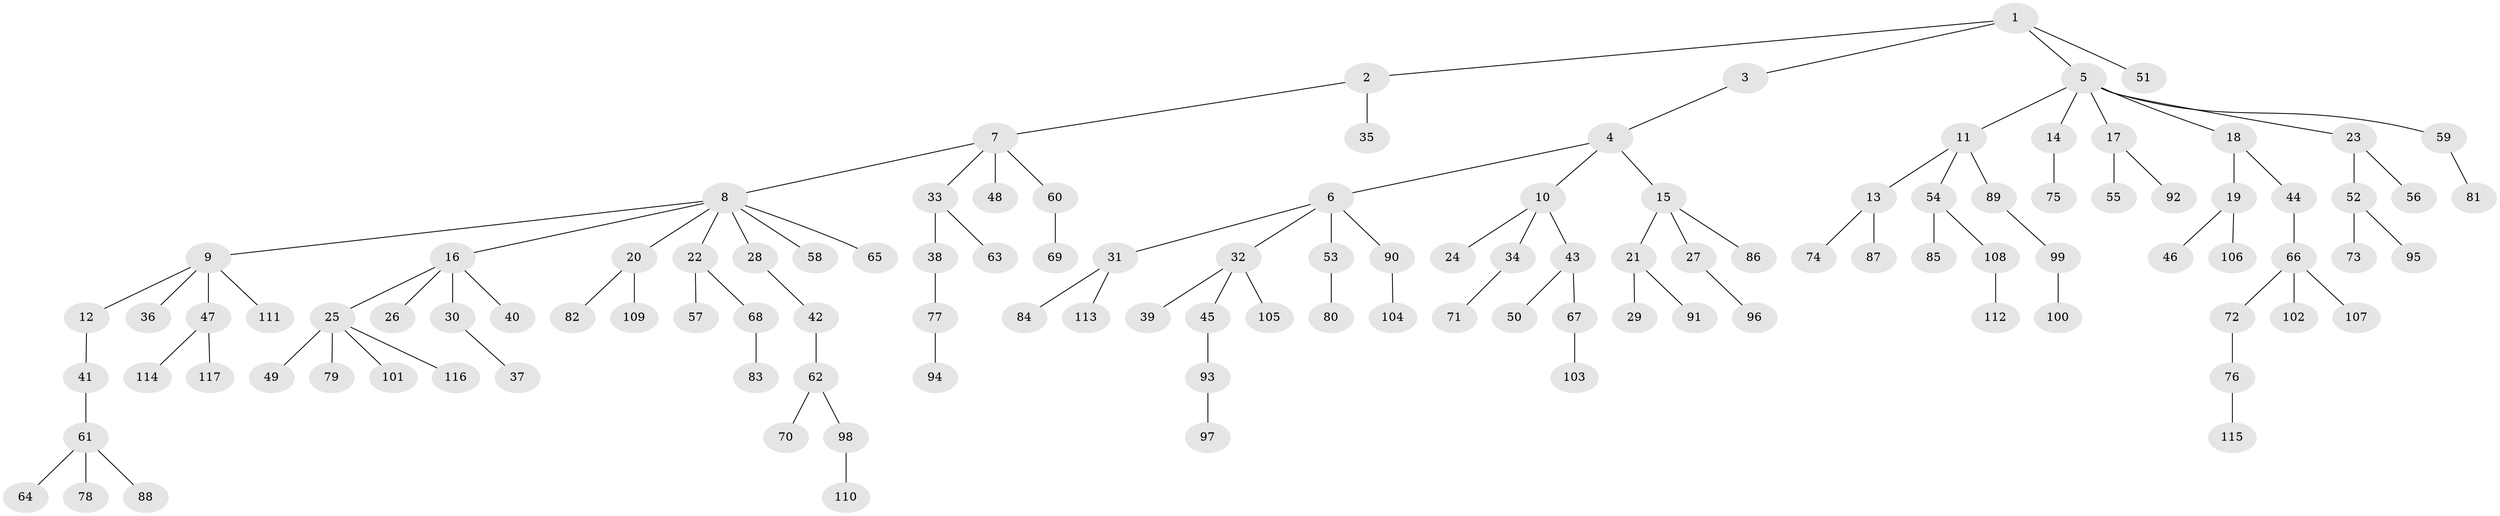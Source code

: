 // Generated by graph-tools (version 1.1) at 2025/52/03/09/25 04:52:27]
// undirected, 117 vertices, 116 edges
graph export_dot {
graph [start="1"]
  node [color=gray90,style=filled];
  1;
  2;
  3;
  4;
  5;
  6;
  7;
  8;
  9;
  10;
  11;
  12;
  13;
  14;
  15;
  16;
  17;
  18;
  19;
  20;
  21;
  22;
  23;
  24;
  25;
  26;
  27;
  28;
  29;
  30;
  31;
  32;
  33;
  34;
  35;
  36;
  37;
  38;
  39;
  40;
  41;
  42;
  43;
  44;
  45;
  46;
  47;
  48;
  49;
  50;
  51;
  52;
  53;
  54;
  55;
  56;
  57;
  58;
  59;
  60;
  61;
  62;
  63;
  64;
  65;
  66;
  67;
  68;
  69;
  70;
  71;
  72;
  73;
  74;
  75;
  76;
  77;
  78;
  79;
  80;
  81;
  82;
  83;
  84;
  85;
  86;
  87;
  88;
  89;
  90;
  91;
  92;
  93;
  94;
  95;
  96;
  97;
  98;
  99;
  100;
  101;
  102;
  103;
  104;
  105;
  106;
  107;
  108;
  109;
  110;
  111;
  112;
  113;
  114;
  115;
  116;
  117;
  1 -- 2;
  1 -- 3;
  1 -- 5;
  1 -- 51;
  2 -- 7;
  2 -- 35;
  3 -- 4;
  4 -- 6;
  4 -- 10;
  4 -- 15;
  5 -- 11;
  5 -- 14;
  5 -- 17;
  5 -- 18;
  5 -- 23;
  5 -- 59;
  6 -- 31;
  6 -- 32;
  6 -- 53;
  6 -- 90;
  7 -- 8;
  7 -- 33;
  7 -- 48;
  7 -- 60;
  8 -- 9;
  8 -- 16;
  8 -- 20;
  8 -- 22;
  8 -- 28;
  8 -- 58;
  8 -- 65;
  9 -- 12;
  9 -- 36;
  9 -- 47;
  9 -- 111;
  10 -- 24;
  10 -- 34;
  10 -- 43;
  11 -- 13;
  11 -- 54;
  11 -- 89;
  12 -- 41;
  13 -- 74;
  13 -- 87;
  14 -- 75;
  15 -- 21;
  15 -- 27;
  15 -- 86;
  16 -- 25;
  16 -- 26;
  16 -- 30;
  16 -- 40;
  17 -- 55;
  17 -- 92;
  18 -- 19;
  18 -- 44;
  19 -- 46;
  19 -- 106;
  20 -- 82;
  20 -- 109;
  21 -- 29;
  21 -- 91;
  22 -- 57;
  22 -- 68;
  23 -- 52;
  23 -- 56;
  25 -- 49;
  25 -- 79;
  25 -- 101;
  25 -- 116;
  27 -- 96;
  28 -- 42;
  30 -- 37;
  31 -- 84;
  31 -- 113;
  32 -- 39;
  32 -- 45;
  32 -- 105;
  33 -- 38;
  33 -- 63;
  34 -- 71;
  38 -- 77;
  41 -- 61;
  42 -- 62;
  43 -- 50;
  43 -- 67;
  44 -- 66;
  45 -- 93;
  47 -- 114;
  47 -- 117;
  52 -- 73;
  52 -- 95;
  53 -- 80;
  54 -- 85;
  54 -- 108;
  59 -- 81;
  60 -- 69;
  61 -- 64;
  61 -- 78;
  61 -- 88;
  62 -- 70;
  62 -- 98;
  66 -- 72;
  66 -- 102;
  66 -- 107;
  67 -- 103;
  68 -- 83;
  72 -- 76;
  76 -- 115;
  77 -- 94;
  89 -- 99;
  90 -- 104;
  93 -- 97;
  98 -- 110;
  99 -- 100;
  108 -- 112;
}

